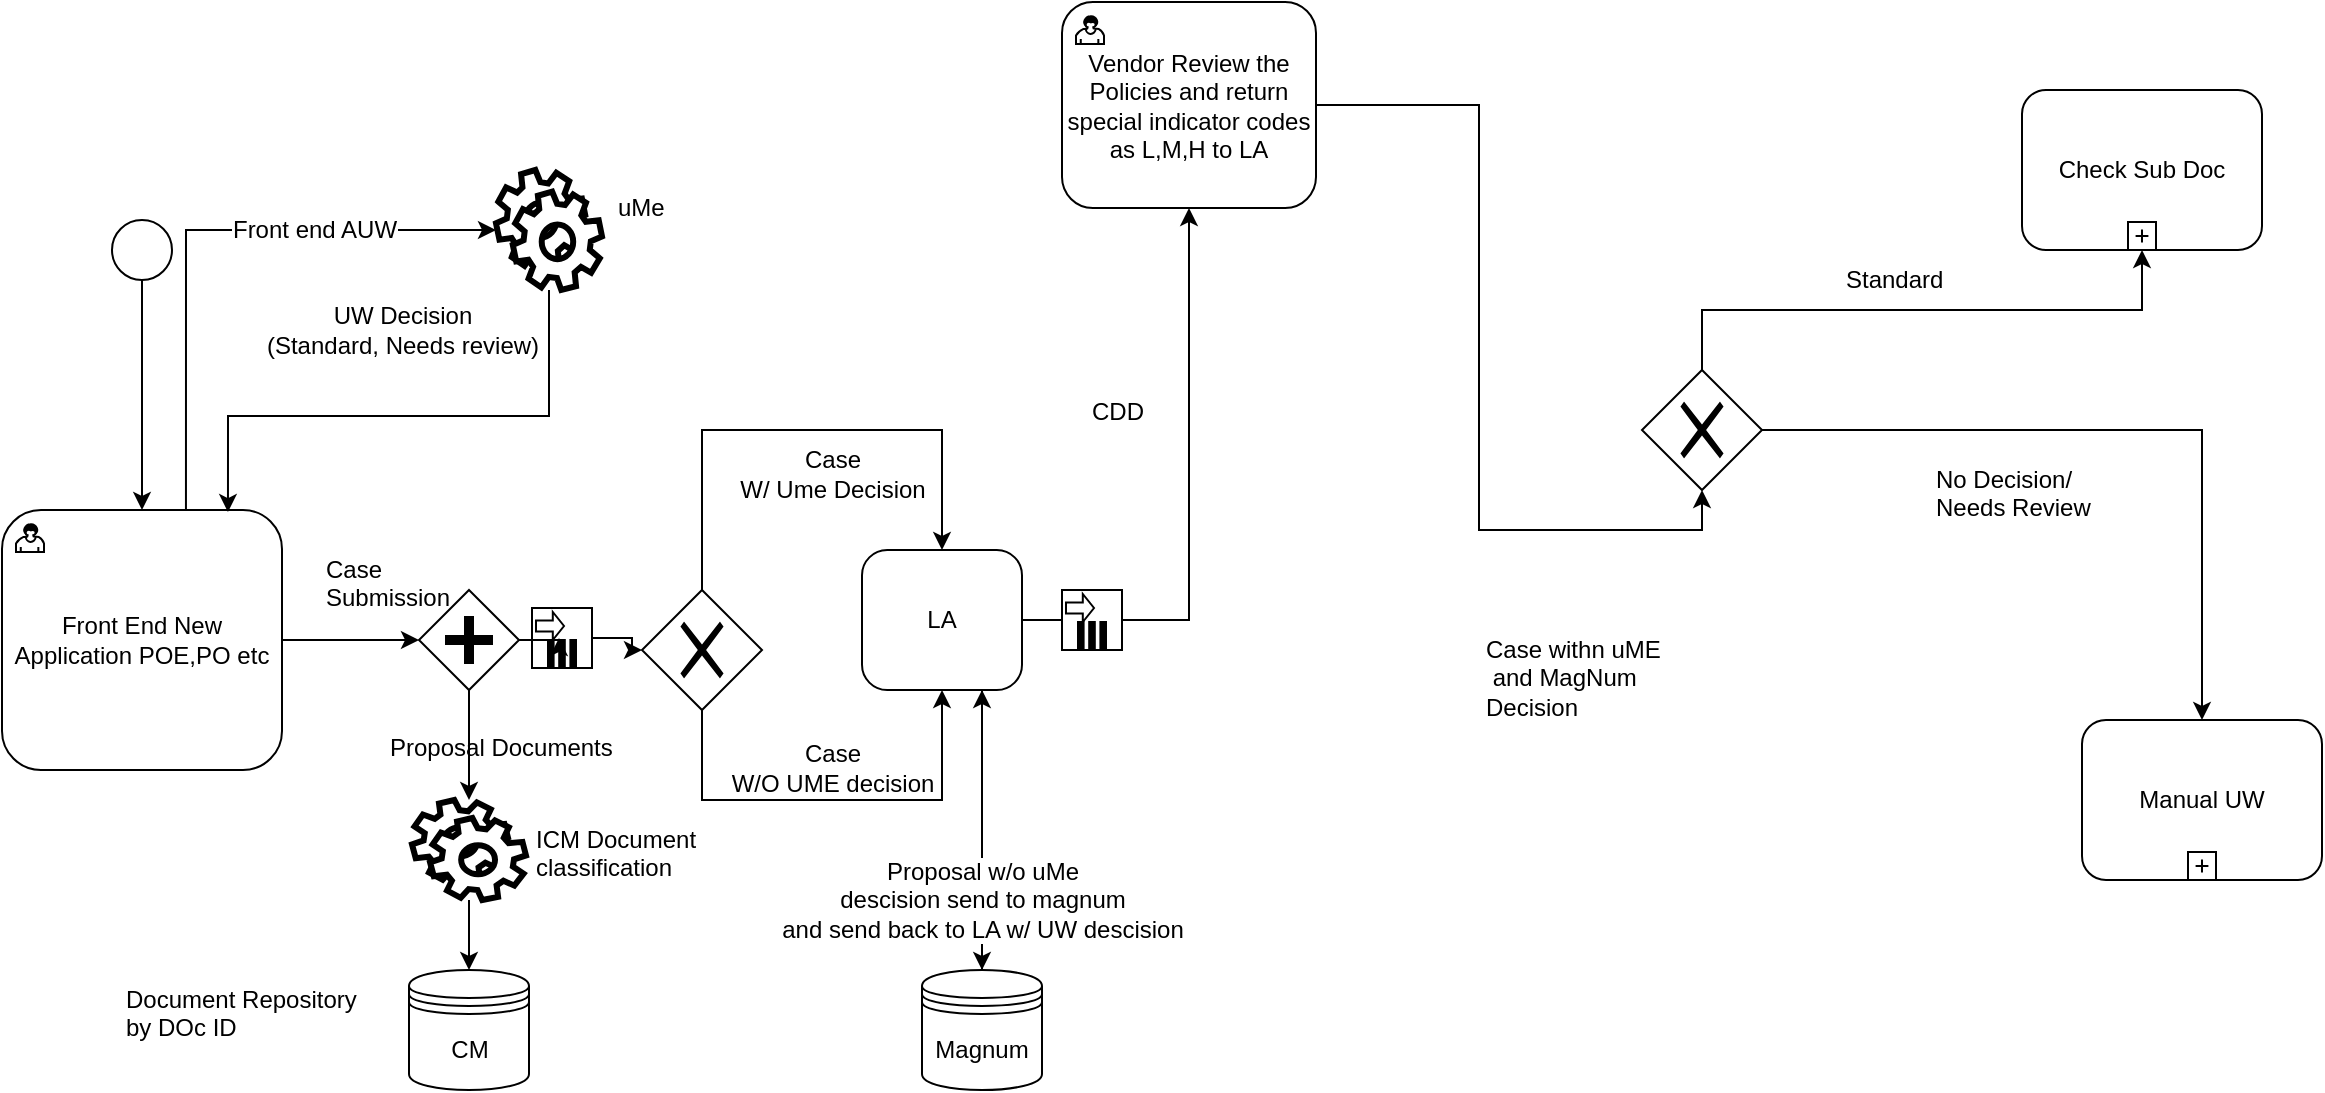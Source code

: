 <mxfile version="10.6.7" type="github"><diagram id="lGuz_0Y8h8XAhDev9VoN" name="NB case Submission Standard Decision"><mxGraphModel dx="1634" dy="1656" grid="1" gridSize="10" guides="1" tooltips="1" connect="1" arrows="1" fold="1" page="1" pageScale="1" pageWidth="1100" pageHeight="850" math="0" shadow="0"><root><mxCell id="0"/><mxCell id="1" parent="0"/><mxCell id="8_EIawydZgizXvu1mffI-14" style="edgeStyle=orthogonalEdgeStyle;rounded=0;orthogonalLoop=1;jettySize=auto;html=1;" parent="1" source="8_EIawydZgizXvu1mffI-10" target="8_EIawydZgizXvu1mffI-11" edge="1"><mxGeometry relative="1" as="geometry"/></mxCell><mxCell id="8_EIawydZgizXvu1mffI-10" value="" style="ellipse;whiteSpace=wrap;html=1;aspect=fixed;" parent="1" vertex="1"><mxGeometry x="75" y="35" width="30" height="30" as="geometry"/></mxCell><mxCell id="8_EIawydZgizXvu1mffI-22" style="edgeStyle=orthogonalEdgeStyle;rounded=0;orthogonalLoop=1;jettySize=auto;html=1;exitX=0.657;exitY=0;exitDx=0;exitDy=0;entryX=0;entryY=0.5;entryDx=0;entryDy=0;exitPerimeter=0;" parent="1" source="8_EIawydZgizXvu1mffI-11" target="8_EIawydZgizXvu1mffI-31" edge="1"><mxGeometry relative="1" as="geometry"><mxPoint x="200" y="50" as="targetPoint"/><Array as="points"><mxPoint x="112" y="40"/></Array></mxGeometry></mxCell><mxCell id="8_EIawydZgizXvu1mffI-29" value="Front end AUW" style="text;html=1;resizable=0;points=[];align=center;verticalAlign=middle;labelBackgroundColor=#ffffff;" parent="8_EIawydZgizXvu1mffI-22" vertex="1" connectable="0"><mxGeometry x="0.082" y="-1" relative="1" as="geometry"><mxPoint x="44" y="-1" as="offset"/></mxGeometry></mxCell><mxCell id="8_EIawydZgizXvu1mffI-36" style="edgeStyle=orthogonalEdgeStyle;rounded=0;orthogonalLoop=1;jettySize=auto;html=1;" parent="1" source="8_EIawydZgizXvu1mffI-118" target="8_EIawydZgizXvu1mffI-43" edge="1"><mxGeometry relative="1" as="geometry"><mxPoint x="215" y="245" as="targetPoint"/></mxGeometry></mxCell><mxCell id="8_EIawydZgizXvu1mffI-11" value="Front End New Application POE,PO etc" style="html=1;whiteSpace=wrap;rounded=1;" parent="1" vertex="1"><mxGeometry x="20" y="180" width="140" height="130" as="geometry"/></mxCell><mxCell id="8_EIawydZgizXvu1mffI-12" value="" style="html=1;shape=mxgraph.bpmn.user_task;outlineConnect=0;" parent="8_EIawydZgizXvu1mffI-11" vertex="1"><mxGeometry width="14" height="14" relative="1" as="geometry"><mxPoint x="7" y="7" as="offset"/></mxGeometry></mxCell><mxCell id="8_EIawydZgizXvu1mffI-23" style="edgeStyle=orthogonalEdgeStyle;rounded=0;orthogonalLoop=1;jettySize=auto;html=1;entryX=0.807;entryY=0.008;entryDx=0;entryDy=0;entryPerimeter=0;" parent="1" source="8_EIawydZgizXvu1mffI-31" target="8_EIawydZgizXvu1mffI-11" edge="1"><mxGeometry relative="1" as="geometry"><mxPoint x="260" y="90" as="sourcePoint"/><Array as="points"><mxPoint x="294" y="133"/><mxPoint x="133" y="133"/></Array></mxGeometry></mxCell><mxCell id="8_EIawydZgizXvu1mffI-28" value="UW Decision &lt;br&gt;(Standard, Needs review)" style="text;html=1;resizable=0;points=[];align=center;verticalAlign=middle;labelBackgroundColor=#ffffff;direction=north;" parent="8_EIawydZgizXvu1mffI-23" vertex="1" connectable="0"><mxGeometry x="-0.184" y="-13" relative="1" as="geometry"><mxPoint x="-25.5" y="-30" as="offset"/></mxGeometry></mxCell><mxCell id="8_EIawydZgizXvu1mffI-31" value="" style="shape=mxgraph.bpmn.service_task;html=1;outlineConnect=0;fontFamily=Helvetica;fontSize=12;fontColor=#000000;align=center;strokeColor=#000000;strokeWidth=3;fillColor=#ffffff;" parent="1" vertex="1"><mxGeometry x="267" y="10" width="53" height="60" as="geometry"/></mxCell><mxCell id="8_EIawydZgizXvu1mffI-37" value="Case &lt;br&gt;Submission" style="text;html=1;resizable=0;points=[];autosize=1;align=left;verticalAlign=top;spacingTop=-4;" parent="1" vertex="1"><mxGeometry x="180" y="200" width="80" height="30" as="geometry"/></mxCell><mxCell id="8_EIawydZgizXvu1mffI-51" style="edgeStyle=orthogonalEdgeStyle;rounded=0;orthogonalLoop=1;jettySize=auto;html=1;entryX=0.5;entryY=0;entryDx=0;entryDy=0;exitX=0.5;exitY=0;exitDx=0;exitDy=0;" parent="1" source="8_EIawydZgizXvu1mffI-43" target="8_EIawydZgizXvu1mffI-50" edge="1"><mxGeometry relative="1" as="geometry"><Array as="points"><mxPoint x="370" y="140"/><mxPoint x="490" y="140"/></Array></mxGeometry></mxCell><mxCell id="8_EIawydZgizXvu1mffI-53" value="Case&lt;br&gt;W/ Ume Decision" style="text;html=1;resizable=0;points=[];align=center;verticalAlign=middle;labelBackgroundColor=#ffffff;" parent="8_EIawydZgizXvu1mffI-51" vertex="1" connectable="0"><mxGeometry x="-0.535" y="-32" relative="1" as="geometry"><mxPoint x="33" y="2" as="offset"/></mxGeometry></mxCell><mxCell id="8_EIawydZgizXvu1mffI-52" style="edgeStyle=orthogonalEdgeStyle;rounded=0;orthogonalLoop=1;jettySize=auto;html=1;entryX=0.5;entryY=1;entryDx=0;entryDy=0;exitX=0.5;exitY=1;exitDx=0;exitDy=0;" parent="1" source="8_EIawydZgizXvu1mffI-43" target="8_EIawydZgizXvu1mffI-50" edge="1"><mxGeometry relative="1" as="geometry"><mxPoint x="366" y="275" as="sourcePoint"/><mxPoint x="561" y="275" as="targetPoint"/><Array as="points"><mxPoint x="370" y="325"/><mxPoint x="490" y="325"/></Array></mxGeometry></mxCell><mxCell id="8_EIawydZgizXvu1mffI-54" value="Case&lt;br&gt;W/O UME decision" style="text;html=1;resizable=0;points=[];align=center;verticalAlign=middle;labelBackgroundColor=#ffffff;" parent="8_EIawydZgizXvu1mffI-52" vertex="1" connectable="0"><mxGeometry x="-0.114" y="-2" relative="1" as="geometry"><mxPoint x="12" y="-18" as="offset"/></mxGeometry></mxCell><mxCell id="8_EIawydZgizXvu1mffI-43" value="" style="shape=mxgraph.bpmn.shape;html=1;verticalLabelPosition=bottom;labelBackgroundColor=#ffffff;verticalAlign=top;align=center;perimeter=rhombusPerimeter;background=gateway;outlineConnect=0;outline=none;symbol=exclusiveGw;" parent="1" vertex="1"><mxGeometry x="340" y="220" width="60" height="60" as="geometry"/></mxCell><mxCell id="8_EIawydZgizXvu1mffI-142" style="edgeStyle=orthogonalEdgeStyle;rounded=0;orthogonalLoop=1;jettySize=auto;html=1;entryX=0.75;entryY=1;entryDx=0;entryDy=0;" parent="1" source="8_EIawydZgizXvu1mffI-45" target="8_EIawydZgizXvu1mffI-50" edge="1"><mxGeometry relative="1" as="geometry"><mxPoint x="470" y="270" as="targetPoint"/></mxGeometry></mxCell><mxCell id="8_EIawydZgizXvu1mffI-45" value="Magnum" style="shape=datastore;whiteSpace=wrap;html=1;" parent="1" vertex="1"><mxGeometry x="480" y="410" width="60" height="60" as="geometry"/></mxCell><mxCell id="8_EIawydZgizXvu1mffI-55" style="edgeStyle=orthogonalEdgeStyle;rounded=0;orthogonalLoop=1;jettySize=auto;html=1;entryX=0.5;entryY=0;entryDx=0;entryDy=0;exitX=0.75;exitY=1;exitDx=0;exitDy=0;" parent="1" source="8_EIawydZgizXvu1mffI-50" target="8_EIawydZgizXvu1mffI-45" edge="1"><mxGeometry relative="1" as="geometry"><mxPoint x="495" y="273" as="sourcePoint"/><Array as="points"/></mxGeometry></mxCell><mxCell id="8_EIawydZgizXvu1mffI-57" value="Proposal w/o uMe &lt;br&gt;descision send to magnum &lt;br&gt;and send back to LA w/ UW descision" style="text;html=1;resizable=0;points=[];align=center;verticalAlign=middle;labelBackgroundColor=#ffffff;" parent="8_EIawydZgizXvu1mffI-55" vertex="1" connectable="0"><mxGeometry x="-0.215" y="1" relative="1" as="geometry"><mxPoint x="-1" y="50" as="offset"/></mxGeometry></mxCell><mxCell id="8_EIawydZgizXvu1mffI-148" style="edgeStyle=orthogonalEdgeStyle;rounded=0;orthogonalLoop=1;jettySize=auto;html=1;entryX=0.5;entryY=1;entryDx=0;entryDy=0;exitX=1;exitY=0.5;exitDx=0;exitDy=0;" parent="1" source="IxqZA0XZIcfmib8o-t_z-1" target="8_EIawydZgizXvu1mffI-144" edge="1"><mxGeometry relative="1" as="geometry"><mxPoint x="700" y="235" as="sourcePoint"/></mxGeometry></mxCell><mxCell id="VMNFna0Kp7cze3ssgymR-6" style="edgeStyle=orthogonalEdgeStyle;rounded=0;orthogonalLoop=1;jettySize=auto;html=1;" parent="1" source="8_EIawydZgizXvu1mffI-50" edge="1" target="IxqZA0XZIcfmib8o-t_z-1"><mxGeometry relative="1" as="geometry"><mxPoint x="620" y="235" as="targetPoint"/></mxGeometry></mxCell><mxCell id="8_EIawydZgizXvu1mffI-50" value="LA" style="shape=ext;rounded=1;html=1;whiteSpace=wrap;arcSize=18;" parent="1" vertex="1"><mxGeometry x="450" y="200" width="80" height="70" as="geometry"/></mxCell><mxCell id="8_EIawydZgizXvu1mffI-90" style="edgeStyle=orthogonalEdgeStyle;rounded=0;orthogonalLoop=1;jettySize=auto;html=1;" parent="1" source="8_EIawydZgizXvu1mffI-80" target="8_EIawydZgizXvu1mffI-88" edge="1"><mxGeometry relative="1" as="geometry"/></mxCell><mxCell id="8_EIawydZgizXvu1mffI-80" value="" style="shape=mxgraph.bpmn.shape;html=1;verticalLabelPosition=bottom;labelBackgroundColor=#ffffff;verticalAlign=top;align=center;perimeter=rhombusPerimeter;background=gateway;outlineConnect=0;outline=none;symbol=parallelGw;" parent="1" vertex="1"><mxGeometry x="228.5" y="220" width="50" height="50" as="geometry"/></mxCell><mxCell id="8_EIawydZgizXvu1mffI-83" style="edgeStyle=orthogonalEdgeStyle;rounded=0;orthogonalLoop=1;jettySize=auto;html=1;" parent="1" source="8_EIawydZgizXvu1mffI-11" target="8_EIawydZgizXvu1mffI-80" edge="1"><mxGeometry relative="1" as="geometry"><mxPoint x="340" y="245" as="targetPoint"/><mxPoint x="160" y="245" as="sourcePoint"/></mxGeometry></mxCell><mxCell id="8_EIawydZgizXvu1mffI-107" value="" style="edgeStyle=orthogonalEdgeStyle;rounded=0;orthogonalLoop=1;jettySize=auto;html=1;" parent="1" source="8_EIawydZgizXvu1mffI-88" target="8_EIawydZgizXvu1mffI-92" edge="1"><mxGeometry relative="1" as="geometry"/></mxCell><mxCell id="8_EIawydZgizXvu1mffI-88" value="" style="shape=mxgraph.bpmn.service_task;html=1;outlineConnect=0;fontFamily=Helvetica;fontSize=12;fontColor=#000000;align=center;strokeColor=#000000;strokeWidth=3;fillColor=#ffffff;" parent="1" vertex="1"><mxGeometry x="225" y="325" width="57" height="50" as="geometry"/></mxCell><mxCell id="8_EIawydZgizXvu1mffI-92" value="CM" style="shape=datastore;whiteSpace=wrap;html=1;" parent="1" vertex="1"><mxGeometry x="223.5" y="410" width="60" height="60" as="geometry"/></mxCell><mxCell id="8_EIawydZgizXvu1mffI-100" value="ICM Document &lt;br&gt;classification" style="text;html=1;resizable=0;points=[];autosize=1;align=left;verticalAlign=top;spacingTop=-4;" parent="1" vertex="1"><mxGeometry x="285" y="335" width="100" height="30" as="geometry"/></mxCell><mxCell id="8_EIawydZgizXvu1mffI-101" value="Document Repository &lt;br&gt;by DOc ID" style="text;html=1;resizable=0;points=[];autosize=1;align=left;verticalAlign=top;spacingTop=-4;" parent="1" vertex="1"><mxGeometry x="80" y="415" width="130" height="30" as="geometry"/></mxCell><mxCell id="8_EIawydZgizXvu1mffI-108" value="Proposal Documents" style="text;html=1;resizable=0;points=[];autosize=1;align=left;verticalAlign=top;spacingTop=-4;" parent="1" vertex="1"><mxGeometry x="212" y="289" width="130" height="20" as="geometry"/></mxCell><mxCell id="8_EIawydZgizXvu1mffI-117" value="uMe" style="text;html=1;resizable=0;points=[];autosize=1;align=left;verticalAlign=top;spacingTop=-4;" parent="1" vertex="1"><mxGeometry x="326" y="19" width="40" height="20" as="geometry"/></mxCell><mxCell id="8_EIawydZgizXvu1mffI-118" value="" style="shape=note;whiteSpace=wrap;size=0;html=1;" parent="1" vertex="1"><mxGeometry x="285" y="229" width="30" height="30" as="geometry"/></mxCell><mxCell id="8_EIawydZgizXvu1mffI-119" value="" style="html=1;shape=singleArrow;arrowWidth=0.4;arrowSize=0.4;outlineConnect=0;" parent="8_EIawydZgizXvu1mffI-118" vertex="1"><mxGeometry width="14" height="14" relative="1" as="geometry"><mxPoint x="2" y="2" as="offset"/></mxGeometry></mxCell><mxCell id="8_EIawydZgizXvu1mffI-120" value="" style="html=1;whiteSpace=wrap;shape=parallelMarker;outlineConnect=0;" parent="8_EIawydZgizXvu1mffI-118" vertex="1"><mxGeometry x="0.5" y="1" width="14" height="14" relative="1" as="geometry"><mxPoint x="-7" y="-14" as="offset"/></mxGeometry></mxCell><mxCell id="8_EIawydZgizXvu1mffI-141" style="edgeStyle=orthogonalEdgeStyle;rounded=0;orthogonalLoop=1;jettySize=auto;html=1;" parent="1" source="8_EIawydZgizXvu1mffI-80" target="8_EIawydZgizXvu1mffI-118" edge="1"><mxGeometry relative="1" as="geometry"><mxPoint x="340" y="245" as="targetPoint"/><mxPoint x="278.5" y="245" as="sourcePoint"/></mxGeometry></mxCell><mxCell id="8_EIawydZgizXvu1mffI-152" style="edgeStyle=orthogonalEdgeStyle;rounded=0;orthogonalLoop=1;jettySize=auto;html=1;entryX=0.5;entryY=0;entryDx=0;entryDy=0;" parent="1" source="8_EIawydZgizXvu1mffI-144" target="8_EIawydZgizXvu1mffI-150" edge="1"><mxGeometry relative="1" as="geometry"/></mxCell><mxCell id="8_EIawydZgizXvu1mffI-144" value="" style="shape=mxgraph.bpmn.shape;html=1;verticalLabelPosition=bottom;labelBackgroundColor=#ffffff;verticalAlign=top;align=center;perimeter=rhombusPerimeter;background=gateway;outlineConnect=0;outline=none;symbol=exclusiveGw;" parent="1" vertex="1"><mxGeometry x="840" y="110" width="60" height="60" as="geometry"/></mxCell><mxCell id="8_EIawydZgizXvu1mffI-149" value="Case withn uME&lt;br&gt;&amp;nbsp;and&amp;nbsp;MagNum &lt;br&gt;Decision&lt;br&gt;" style="text;html=1;resizable=0;points=[];autosize=1;align=left;verticalAlign=top;spacingTop=-4;" parent="1" vertex="1"><mxGeometry x="760" y="240" width="100" height="40" as="geometry"/></mxCell><mxCell id="8_EIawydZgizXvu1mffI-150" value="Manual UW" style="html=1;whiteSpace=wrap;rounded=1;" parent="1" vertex="1"><mxGeometry x="1060" y="285" width="120" height="80" as="geometry"/></mxCell><mxCell id="8_EIawydZgizXvu1mffI-151" value="" style="html=1;shape=plus;outlineConnect=0;" parent="8_EIawydZgizXvu1mffI-150" vertex="1"><mxGeometry x="0.5" y="1" width="14" height="14" relative="1" as="geometry"><mxPoint x="-7" y="-14" as="offset"/></mxGeometry></mxCell><mxCell id="8_EIawydZgizXvu1mffI-153" value="No Decision/&lt;br&gt;Needs Review" style="text;html=1;resizable=0;points=[];autosize=1;align=left;verticalAlign=top;spacingTop=-4;" parent="1" vertex="1"><mxGeometry x="985" y="155" width="90" height="30" as="geometry"/></mxCell><mxCell id="8_EIawydZgizXvu1mffI-157" style="edgeStyle=orthogonalEdgeStyle;rounded=0;orthogonalLoop=1;jettySize=auto;html=1;exitX=0.5;exitY=0;exitDx=0;exitDy=0;" parent="1" source="8_EIawydZgizXvu1mffI-144" target="8_EIawydZgizXvu1mffI-155" edge="1"><mxGeometry relative="1" as="geometry"/></mxCell><mxCell id="8_EIawydZgizXvu1mffI-155" value="Check Sub Doc" style="html=1;whiteSpace=wrap;rounded=1;" parent="1" vertex="1"><mxGeometry x="1030" y="-30" width="120" height="80" as="geometry"/></mxCell><UserObject label="" link="data:page/id,g38KJujzTJCyRzfvf-G3" id="8_EIawydZgizXvu1mffI-156"><mxCell style="html=1;shape=plus;outlineConnect=0;" parent="8_EIawydZgizXvu1mffI-155" vertex="1"><mxGeometry x="0.5" y="1" width="14" height="14" relative="1" as="geometry"><mxPoint x="-7" y="-14" as="offset"/></mxGeometry></mxCell></UserObject><mxCell id="8_EIawydZgizXvu1mffI-158" value="Standard" style="text;html=1;resizable=0;points=[];autosize=1;align=left;verticalAlign=top;spacingTop=-4;" parent="1" vertex="1"><mxGeometry x="940" y="55" width="60" height="20" as="geometry"/></mxCell><mxCell id="VMNFna0Kp7cze3ssgymR-1" value="" style="shape=note;whiteSpace=wrap;size=0;html=1;" parent="1" vertex="1"><mxGeometry x="550" y="220" width="30" height="30" as="geometry"/></mxCell><mxCell id="VMNFna0Kp7cze3ssgymR-2" value="" style="html=1;shape=singleArrow;arrowWidth=0.4;arrowSize=0.4;outlineConnect=0;" parent="VMNFna0Kp7cze3ssgymR-1" vertex="1"><mxGeometry width="14" height="14" relative="1" as="geometry"><mxPoint x="2" y="2" as="offset"/></mxGeometry></mxCell><mxCell id="VMNFna0Kp7cze3ssgymR-3" value="" style="html=1;whiteSpace=wrap;shape=parallelMarker;outlineConnect=0;" parent="VMNFna0Kp7cze3ssgymR-1" vertex="1"><mxGeometry x="0.5" y="1" width="14" height="14" relative="1" as="geometry"><mxPoint x="-7" y="-14" as="offset"/></mxGeometry></mxCell><mxCell id="IxqZA0XZIcfmib8o-t_z-1" value="Vendor Review the Policies and return special indicator codes as L,M,H to LA" style="html=1;whiteSpace=wrap;rounded=1;" parent="1" vertex="1"><mxGeometry x="550" y="-74" width="127" height="103" as="geometry"/></mxCell><mxCell id="IxqZA0XZIcfmib8o-t_z-2" value="" style="html=1;shape=mxgraph.bpmn.user_task;outlineConnect=0;" parent="IxqZA0XZIcfmib8o-t_z-1" vertex="1"><mxGeometry width="14" height="14" relative="1" as="geometry"><mxPoint x="7" y="7" as="offset"/></mxGeometry></mxCell><mxCell id="fVwSJq5hQ5lyk6pp5XFG-1" value="CDD" style="text;html=1;resizable=0;points=[];autosize=1;align=left;verticalAlign=top;spacingTop=-4;" vertex="1" parent="1"><mxGeometry x="563" y="121" width="40" height="20" as="geometry"/></mxCell></root></mxGraphModel></diagram><diagram id="g38KJujzTJCyRzfvf-G3" name="Check Sub-Doc"><mxGraphModel dx="1634" dy="1656" grid="1" gridSize="10" guides="1" tooltips="1" connect="1" arrows="1" fold="1" page="1" pageScale="1" pageWidth="1100" pageHeight="850" math="0" shadow="0"><root><mxCell id="WwblNFEP8pAeLDru7k0a-0"/><mxCell id="WwblNFEP8pAeLDru7k0a-1" parent="WwblNFEP8pAeLDru7k0a-0"/><mxCell id="RSEC_-hgBKdYAVpmYEb4-9" style="edgeStyle=orthogonalEdgeStyle;rounded=0;orthogonalLoop=1;jettySize=auto;html=1;entryX=0;entryY=0.5;entryDx=0;entryDy=0;" parent="WwblNFEP8pAeLDru7k0a-1" source="oemNn3tYLQiDxQ61lGhI-0" target="RSEC_-hgBKdYAVpmYEb4-5" edge="1"><mxGeometry relative="1" as="geometry"/></mxCell><mxCell id="oemNn3tYLQiDxQ61lGhI-0" value="" style="shape=mxgraph.bpmn.shape;html=1;verticalLabelPosition=bottom;labelBackgroundColor=#ffffff;verticalAlign=top;align=center;perimeter=ellipsePerimeter;outlineConnect=0;outline=standard;symbol=general;" parent="WwblNFEP8pAeLDru7k0a-1" vertex="1"><mxGeometry x="70" y="435" width="50" height="50" as="geometry"/></mxCell><mxCell id="XcDbVO_ld1ygjVAdSSOk-2" style="edgeStyle=orthogonalEdgeStyle;rounded=0;orthogonalLoop=1;jettySize=auto;html=1;entryX=0.5;entryY=0;entryDx=0;entryDy=0;" parent="WwblNFEP8pAeLDru7k0a-1" source="X1d6xL5DRHUXLidoICGH-3" target="XcDbVO_ld1ygjVAdSSOk-0" edge="1"><mxGeometry relative="1" as="geometry"/></mxCell><mxCell id="X1d6xL5DRHUXLidoICGH-3" value="Check GIRO" style="html=1;whiteSpace=wrap;rounded=1;" parent="WwblNFEP8pAeLDru7k0a-1" vertex="1"><mxGeometry x="260" y="301" width="120" height="80" as="geometry"/></mxCell><mxCell id="RSEC_-hgBKdYAVpmYEb4-0" value="" style="shape=mxgraph.bpmn.service_task;html=1;outlineConnect=0;" parent="X1d6xL5DRHUXLidoICGH-3" vertex="1"><mxGeometry x="106" y="10" width="14" height="14" as="geometry"/></mxCell><mxCell id="XcDbVO_ld1ygjVAdSSOk-3" style="edgeStyle=orthogonalEdgeStyle;rounded=0;orthogonalLoop=1;jettySize=auto;html=1;entryX=0;entryY=0.5;entryDx=0;entryDy=0;" parent="WwblNFEP8pAeLDru7k0a-1" source="RSEC_-hgBKdYAVpmYEb4-1" target="XcDbVO_ld1ygjVAdSSOk-0" edge="1"><mxGeometry relative="1" as="geometry"><Array as="points"><mxPoint x="460" y="460"/></Array></mxGeometry></mxCell><mxCell id="RSEC_-hgBKdYAVpmYEb4-1" value="Check PMS" style="html=1;whiteSpace=wrap;rounded=1;" parent="WwblNFEP8pAeLDru7k0a-1" vertex="1"><mxGeometry x="263" y="420" width="120" height="80" as="geometry"/></mxCell><mxCell id="RSEC_-hgBKdYAVpmYEb4-2" value="" style="shape=mxgraph.bpmn.service_task;html=1;outlineConnect=0;" parent="RSEC_-hgBKdYAVpmYEb4-1" vertex="1"><mxGeometry x="106" y="10" width="14" height="14" as="geometry"/></mxCell><mxCell id="XcDbVO_ld1ygjVAdSSOk-23" value="" style="edgeStyle=orthogonalEdgeStyle;rounded=0;orthogonalLoop=1;jettySize=auto;html=1;" parent="WwblNFEP8pAeLDru7k0a-1" source="XcDbVO_ld1ygjVAdSSOk-0" edge="1"><mxGeometry relative="1" as="geometry"><mxPoint x="490" y="450" as="targetPoint"/></mxGeometry></mxCell><mxCell id="RSEC_-hgBKdYAVpmYEb4-3" value="Check ICC document" style="html=1;whiteSpace=wrap;rounded=1;" parent="WwblNFEP8pAeLDru7k0a-1" vertex="1"><mxGeometry x="270" y="560" width="120" height="80" as="geometry"/></mxCell><mxCell id="RSEC_-hgBKdYAVpmYEb4-4" value="" style="shape=mxgraph.bpmn.service_task;html=1;outlineConnect=0;" parent="RSEC_-hgBKdYAVpmYEb4-3" vertex="1"><mxGeometry x="106" y="10" width="14" height="14" as="geometry"/></mxCell><mxCell id="RSEC_-hgBKdYAVpmYEb4-7" style="edgeStyle=orthogonalEdgeStyle;rounded=0;orthogonalLoop=1;jettySize=auto;html=1;entryX=-0.008;entryY=0.6;entryDx=0;entryDy=0;entryPerimeter=0;exitX=0.5;exitY=0;exitDx=0;exitDy=0;" parent="WwblNFEP8pAeLDru7k0a-1" source="RSEC_-hgBKdYAVpmYEb4-5" target="X1d6xL5DRHUXLidoICGH-3" edge="1"><mxGeometry relative="1" as="geometry"/></mxCell><mxCell id="RSEC_-hgBKdYAVpmYEb4-8" style="edgeStyle=orthogonalEdgeStyle;rounded=0;orthogonalLoop=1;jettySize=auto;html=1;entryX=0;entryY=0.75;entryDx=0;entryDy=0;" parent="WwblNFEP8pAeLDru7k0a-1" source="RSEC_-hgBKdYAVpmYEb4-5" target="RSEC_-hgBKdYAVpmYEb4-1" edge="1"><mxGeometry relative="1" as="geometry"><Array as="points"><mxPoint x="195" y="480"/></Array></mxGeometry></mxCell><mxCell id="RSEC_-hgBKdYAVpmYEb4-12" style="edgeStyle=orthogonalEdgeStyle;rounded=0;orthogonalLoop=1;jettySize=auto;html=1;entryX=0.008;entryY=0.613;entryDx=0;entryDy=0;exitX=0.5;exitY=1;exitDx=0;exitDy=0;entryPerimeter=0;" parent="WwblNFEP8pAeLDru7k0a-1" source="RSEC_-hgBKdYAVpmYEb4-5" edge="1"><mxGeometry relative="1" as="geometry"><mxPoint x="261" y="609" as="targetPoint"/><Array as="points"><mxPoint x="195" y="609"/></Array></mxGeometry></mxCell><mxCell id="RSEC_-hgBKdYAVpmYEb4-5" value="" style="shape=mxgraph.bpmn.shape;html=1;verticalLabelPosition=bottom;labelBackgroundColor=#ffffff;verticalAlign=top;align=center;perimeter=rhombusPerimeter;background=gateway;outlineConnect=0;outline=none;symbol=exclusiveGw;" parent="WwblNFEP8pAeLDru7k0a-1" vertex="1"><mxGeometry x="166.5" y="453" width="50" height="50" as="geometry"/></mxCell><mxCell id="vtLbU3m79CS3WGtX9aSo-3" style="edgeStyle=orthogonalEdgeStyle;rounded=0;orthogonalLoop=1;jettySize=auto;html=1;" parent="WwblNFEP8pAeLDru7k0a-1" source="XcDbVO_ld1ygjVAdSSOk-17" target="0Qkr8pbf-AjIkX0upBJa-3" edge="1"><mxGeometry relative="1" as="geometry"/></mxCell><mxCell id="XcDbVO_ld1ygjVAdSSOk-17" value="Update Followup code as close in LA&lt;br&gt;" style="html=1;whiteSpace=wrap;rounded=1;" parent="WwblNFEP8pAeLDru7k0a-1" vertex="1"><mxGeometry x="980" y="20" width="120" height="80" as="geometry"/></mxCell><mxCell id="XcDbVO_ld1ygjVAdSSOk-19" value="" style="shape=mxgraph.bpmn.service_task;html=1;outlineConnect=0;" parent="XcDbVO_ld1ygjVAdSSOk-17" vertex="1"><mxGeometry x="99" y="10" width="14" height="14" as="geometry"/></mxCell><mxCell id="NTiKDYXXpKOSlro2UbRk-3" value="" style="edgeStyle=orthogonalEdgeStyle;rounded=0;orthogonalLoop=1;jettySize=auto;html=1;exitX=0.5;exitY=0;exitDx=0;exitDy=0;entryX=0;entryY=0.5;entryDx=0;entryDy=0;" parent="WwblNFEP8pAeLDru7k0a-1" source="NTiKDYXXpKOSlro2UbRk-5" target="XcDbVO_ld1ygjVAdSSOk-13" edge="1"><mxGeometry relative="1" as="geometry"><mxPoint x="610" y="630" as="targetPoint"/></mxGeometry></mxCell><mxCell id="NTiKDYXXpKOSlro2UbRk-8" style="edgeStyle=orthogonalEdgeStyle;rounded=0;orthogonalLoop=1;jettySize=auto;html=1;entryX=0;entryY=0.5;entryDx=0;entryDy=0;" parent="WwblNFEP8pAeLDru7k0a-1" source="yAo2hCWkVZ8JigcnvL-N-0" target="NTiKDYXXpKOSlro2UbRk-5" edge="1"><mxGeometry relative="1" as="geometry"/></mxCell><mxCell id="yAo2hCWkVZ8JigcnvL-N-0" value="CM" style="shape=datastore;whiteSpace=wrap;html=1;" parent="WwblNFEP8pAeLDru7k0a-1" vertex="1"><mxGeometry x="575" y="415" width="80" height="90" as="geometry"/></mxCell><mxCell id="XcDbVO_ld1ygjVAdSSOk-6" style="edgeStyle=orthogonalEdgeStyle;rounded=0;orthogonalLoop=1;jettySize=auto;html=1;exitX=1;exitY=0.5;exitDx=0;exitDy=0;" parent="WwblNFEP8pAeLDru7k0a-1" source="XcDbVO_ld1ygjVAdSSOk-0" target="yAo2hCWkVZ8JigcnvL-N-0" edge="1"><mxGeometry relative="1" as="geometry"/></mxCell><mxCell id="XcDbVO_ld1ygjVAdSSOk-7" value="Check Document &lt;br&gt;in CM" style="text;html=1;resizable=0;points=[];autosize=1;align=left;verticalAlign=top;spacingTop=-4;" parent="WwblNFEP8pAeLDru7k0a-1" vertex="1"><mxGeometry x="560" y="530" width="110" height="30" as="geometry"/></mxCell><mxCell id="NTiKDYXXpKOSlro2UbRk-11" style="edgeStyle=orthogonalEdgeStyle;rounded=0;orthogonalLoop=1;jettySize=auto;html=1;entryX=0;entryY=0.5;entryDx=0;entryDy=0;" parent="WwblNFEP8pAeLDru7k0a-1" source="XcDbVO_ld1ygjVAdSSOk-13" target="NTiKDYXXpKOSlro2UbRk-9" edge="1"><mxGeometry relative="1" as="geometry"/></mxCell><mxCell id="NTiKDYXXpKOSlro2UbRk-30" style="edgeStyle=orthogonalEdgeStyle;rounded=0;orthogonalLoop=1;jettySize=auto;html=1;entryX=-0.008;entryY=0.413;entryDx=0;entryDy=0;entryPerimeter=0;exitX=0.5;exitY=0;exitDx=0;exitDy=0;" parent="WwblNFEP8pAeLDru7k0a-1" source="XcDbVO_ld1ygjVAdSSOk-13" target="NTiKDYXXpKOSlro2UbRk-26" edge="1"><mxGeometry relative="1" as="geometry"/></mxCell><mxCell id="XcDbVO_ld1ygjVAdSSOk-13" value="" style="shape=mxgraph.bpmn.shape;html=1;verticalLabelPosition=bottom;labelBackgroundColor=#ffffff;verticalAlign=top;align=center;perimeter=rhombusPerimeter;background=gateway;outlineConnect=0;outline=none;symbol=exclusiveGw;" parent="WwblNFEP8pAeLDru7k0a-1" vertex="1"><mxGeometry x="770" y="349" width="50" height="50" as="geometry"/></mxCell><mxCell id="XcDbVO_ld1ygjVAdSSOk-0" value="" style="shape=mxgraph.bpmn.shape;html=1;verticalLabelPosition=bottom;labelBackgroundColor=#ffffff;verticalAlign=top;align=center;perimeter=rhombusPerimeter;background=gateway;outlineConnect=0;outline=none;symbol=parallelGw;" parent="WwblNFEP8pAeLDru7k0a-1" vertex="1"><mxGeometry x="460" y="433.5" width="60" height="53" as="geometry"/></mxCell><mxCell id="XcDbVO_ld1ygjVAdSSOk-24" value="" style="edgeStyle=orthogonalEdgeStyle;rounded=0;orthogonalLoop=1;jettySize=auto;html=1;" parent="WwblNFEP8pAeLDru7k0a-1" source="RSEC_-hgBKdYAVpmYEb4-3" target="XcDbVO_ld1ygjVAdSSOk-0" edge="1"><mxGeometry relative="1" as="geometry"><mxPoint x="390" y="600" as="sourcePoint"/><mxPoint x="490" y="450" as="targetPoint"/></mxGeometry></mxCell><mxCell id="NTiKDYXXpKOSlro2UbRk-33" style="edgeStyle=orthogonalEdgeStyle;rounded=0;orthogonalLoop=1;jettySize=auto;html=1;entryX=0.5;entryY=0;entryDx=0;entryDy=0;" parent="WwblNFEP8pAeLDru7k0a-1" source="NTiKDYXXpKOSlro2UbRk-5" target="NTiKDYXXpKOSlro2UbRk-12" edge="1"><mxGeometry relative="1" as="geometry"/></mxCell><mxCell id="NTiKDYXXpKOSlro2UbRk-34" style="edgeStyle=orthogonalEdgeStyle;rounded=0;orthogonalLoop=1;jettySize=auto;html=1;entryX=0;entryY=0.5;entryDx=0;entryDy=0;exitX=0.5;exitY=1;exitDx=0;exitDy=0;" parent="WwblNFEP8pAeLDru7k0a-1" source="NTiKDYXXpKOSlro2UbRk-5" target="NTiKDYXXpKOSlro2UbRk-13" edge="1"><mxGeometry relative="1" as="geometry"><mxPoint x="750" y="610" as="targetPoint"/></mxGeometry></mxCell><mxCell id="NTiKDYXXpKOSlro2UbRk-5" value="" style="shape=mxgraph.bpmn.shape;html=1;verticalLabelPosition=bottom;labelBackgroundColor=#ffffff;verticalAlign=top;align=center;perimeter=rhombusPerimeter;background=gateway;outlineConnect=0;outline=none;symbol=parallelGw;" parent="WwblNFEP8pAeLDru7k0a-1" vertex="1"><mxGeometry x="700" y="433.5" width="60" height="53" as="geometry"/></mxCell><mxCell id="NTiKDYXXpKOSlro2UbRk-9" value="Suspend" style="shape=ext;rounded=1;html=1;whiteSpace=wrap;" parent="WwblNFEP8pAeLDru7k0a-1" vertex="1"><mxGeometry x="990" y="334" width="120" height="80" as="geometry"/></mxCell><mxCell id="vtLbU3m79CS3WGtX9aSo-4" style="edgeStyle=orthogonalEdgeStyle;rounded=0;orthogonalLoop=1;jettySize=auto;html=1;entryX=0.25;entryY=1;entryDx=0;entryDy=0;" parent="WwblNFEP8pAeLDru7k0a-1" source="NTiKDYXXpKOSlro2UbRk-10" target="0Qkr8pbf-AjIkX0upBJa-3" edge="1"><mxGeometry relative="1" as="geometry"/></mxCell><mxCell id="NTiKDYXXpKOSlro2UbRk-10" value="Update Followup code as close in LA" style="shape=ext;rounded=1;html=1;whiteSpace=wrap;" parent="WwblNFEP8pAeLDru7k0a-1" vertex="1"><mxGeometry x="990" y="537" width="120" height="80" as="geometry"/></mxCell><mxCell id="NTiKDYXXpKOSlro2UbRk-35" style="edgeStyle=orthogonalEdgeStyle;rounded=0;orthogonalLoop=1;jettySize=auto;html=1;exitX=1;exitY=0.5;exitDx=0;exitDy=0;" parent="WwblNFEP8pAeLDru7k0a-1" source="NTiKDYXXpKOSlro2UbRk-12" target="NTiKDYXXpKOSlro2UbRk-9" edge="1"><mxGeometry relative="1" as="geometry"><Array as="points"><mxPoint x="1050" y="530"/></Array></mxGeometry></mxCell><mxCell id="NTiKDYXXpKOSlro2UbRk-37" style="edgeStyle=orthogonalEdgeStyle;rounded=0;orthogonalLoop=1;jettySize=auto;html=1;exitX=0.5;exitY=1;exitDx=0;exitDy=0;" parent="WwblNFEP8pAeLDru7k0a-1" source="NTiKDYXXpKOSlro2UbRk-12" target="NTiKDYXXpKOSlro2UbRk-10" edge="1"><mxGeometry relative="1" as="geometry"/></mxCell><mxCell id="NTiKDYXXpKOSlro2UbRk-12" value="" style="shape=mxgraph.bpmn.shape;html=1;verticalLabelPosition=bottom;labelBackgroundColor=#ffffff;verticalAlign=top;align=center;perimeter=rhombusPerimeter;background=gateway;outlineConnect=0;outline=none;symbol=exclusiveGw;" parent="WwblNFEP8pAeLDru7k0a-1" vertex="1"><mxGeometry x="770" y="505" width="50" height="50" as="geometry"/></mxCell><mxCell id="0Qkr8pbf-AjIkX0upBJa-0" style="edgeStyle=orthogonalEdgeStyle;rounded=0;orthogonalLoop=1;jettySize=auto;html=1;entryX=0;entryY=0.75;entryDx=0;entryDy=0;" parent="WwblNFEP8pAeLDru7k0a-1" source="NTiKDYXXpKOSlro2UbRk-13" target="NTiKDYXXpKOSlro2UbRk-9" edge="1"><mxGeometry relative="1" as="geometry"/></mxCell><mxCell id="0Qkr8pbf-AjIkX0upBJa-1" style="edgeStyle=orthogonalEdgeStyle;rounded=0;orthogonalLoop=1;jettySize=auto;html=1;exitX=0.5;exitY=1;exitDx=0;exitDy=0;entryX=0.5;entryY=1;entryDx=0;entryDy=0;" parent="WwblNFEP8pAeLDru7k0a-1" source="NTiKDYXXpKOSlro2UbRk-13" target="0Qkr8pbf-AjIkX0upBJa-3" edge="1"><mxGeometry relative="1" as="geometry"><mxPoint x="1290" y="346" as="targetPoint"/></mxGeometry></mxCell><mxCell id="NTiKDYXXpKOSlro2UbRk-13" value="" style="shape=mxgraph.bpmn.shape;html=1;verticalLabelPosition=bottom;labelBackgroundColor=#ffffff;verticalAlign=top;align=center;perimeter=rhombusPerimeter;background=gateway;outlineConnect=0;outline=none;symbol=exclusiveGw;" parent="WwblNFEP8pAeLDru7k0a-1" vertex="1"><mxGeometry x="770" y="610" width="50" height="50" as="geometry"/></mxCell><mxCell id="NTiKDYXXpKOSlro2UbRk-14" value="" style="shape=mxgraph.bpmn.service_task;html=1;outlineConnect=0;" parent="WwblNFEP8pAeLDru7k0a-1" vertex="1"><mxGeometry x="1086" y="541" width="14" height="14" as="geometry"/></mxCell><mxCell id="NTiKDYXXpKOSlro2UbRk-15" value="" style="shape=mxgraph.bpmn.service_task;html=1;outlineConnect=0;" parent="WwblNFEP8pAeLDru7k0a-1" vertex="1"><mxGeometry x="1086" y="341" width="14" height="14" as="geometry"/></mxCell><mxCell id="0Qkr8pbf-AjIkX0upBJa-10" style="edgeStyle=orthogonalEdgeStyle;rounded=0;orthogonalLoop=1;jettySize=auto;html=1;entryX=0;entryY=0.5;entryDx=0;entryDy=0;" parent="WwblNFEP8pAeLDru7k0a-1" source="NTiKDYXXpKOSlro2UbRk-26" target="0Qkr8pbf-AjIkX0upBJa-7" edge="1"><mxGeometry relative="1" as="geometry"/></mxCell><mxCell id="NTiKDYXXpKOSlro2UbRk-26" value="NRIC Document Verification (Screen)" style="html=1;whiteSpace=wrap;rounded=1;" parent="WwblNFEP8pAeLDru7k0a-1" vertex="1"><mxGeometry x="990" y="158" width="120" height="80" as="geometry"/></mxCell><mxCell id="NTiKDYXXpKOSlro2UbRk-27" value="" style="html=1;shape=mxgraph.bpmn.user_task;outlineConnect=0;" parent="NTiKDYXXpKOSlro2UbRk-26" vertex="1"><mxGeometry width="14" height="14" relative="1" as="geometry"><mxPoint x="7" y="7" as="offset"/></mxGeometry></mxCell><mxCell id="NTiKDYXXpKOSlro2UbRk-31" value="ICC not in CM" style="text;html=1;resizable=0;points=[];autosize=1;align=left;verticalAlign=top;spacingTop=-4;" parent="WwblNFEP8pAeLDru7k0a-1" vertex="1"><mxGeometry x="864" y="354" width="90" height="20" as="geometry"/></mxCell><mxCell id="NTiKDYXXpKOSlro2UbRk-32" value="ICC in CM" style="text;html=1;resizable=0;points=[];autosize=1;align=left;verticalAlign=top;spacingTop=-4;" parent="WwblNFEP8pAeLDru7k0a-1" vertex="1"><mxGeometry x="860" y="207" width="70" height="20" as="geometry"/></mxCell><mxCell id="NTiKDYXXpKOSlro2UbRk-36" value="Giro form Not in CM" style="text;html=1;resizable=0;points=[];autosize=1;align=left;verticalAlign=top;spacingTop=-4;" parent="WwblNFEP8pAeLDru7k0a-1" vertex="1"><mxGeometry x="877" y="483" width="120" height="20" as="geometry"/></mxCell><mxCell id="0Qkr8pbf-AjIkX0upBJa-3" value="Wait CDD/ Documents Completion" style="shape=ext;rounded=1;html=1;whiteSpace=wrap;" parent="WwblNFEP8pAeLDru7k0a-1" vertex="1"><mxGeometry x="1220" y="385" width="130" height="80" as="geometry"/></mxCell><mxCell id="0Qkr8pbf-AjIkX0upBJa-5" value="" style="shape=mxgraph.bpmn.service_task;html=1;outlineConnect=0;" parent="WwblNFEP8pAeLDru7k0a-1" vertex="1"><mxGeometry x="1330" y="392" width="14" height="14" as="geometry"/></mxCell><mxCell id="4vTdnyBNjNW3BW_M9hNz-29" style="edgeStyle=orthogonalEdgeStyle;rounded=0;orthogonalLoop=1;jettySize=auto;html=1;entryX=0.25;entryY=0;entryDx=0;entryDy=0;" parent="WwblNFEP8pAeLDru7k0a-1" source="0Qkr8pbf-AjIkX0upBJa-7" target="0Qkr8pbf-AjIkX0upBJa-3" edge="1"><mxGeometry relative="1" as="geometry"/></mxCell><mxCell id="0Qkr8pbf-AjIkX0upBJa-7" value="Manually close followup code" style="html=1;whiteSpace=wrap;rounded=1;" parent="WwblNFEP8pAeLDru7k0a-1" vertex="1"><mxGeometry x="1150" y="158" width="120" height="80" as="geometry"/></mxCell><mxCell id="0Qkr8pbf-AjIkX0upBJa-8" value="" style="html=1;shape=mxgraph.bpmn.user_task;outlineConnect=0;" parent="0Qkr8pbf-AjIkX0upBJa-7" vertex="1"><mxGeometry width="14" height="14" relative="1" as="geometry"><mxPoint x="7" y="7" as="offset"/></mxGeometry></mxCell><mxCell id="4vTdnyBNjNW3BW_M9hNz-12" style="edgeStyle=orthogonalEdgeStyle;rounded=0;orthogonalLoop=1;jettySize=auto;html=1;entryX=0;entryY=0.5;entryDx=0;entryDy=0;" parent="WwblNFEP8pAeLDru7k0a-1" source="4vTdnyBNjNW3BW_M9hNz-0" target="4vTdnyBNjNW3BW_M9hNz-11" edge="1"><mxGeometry relative="1" as="geometry"/></mxCell><mxCell id="4vTdnyBNjNW3BW_M9hNz-0" value="Vendor Review the Policies and return special indicator codes as L,M,H to LA" style="html=1;whiteSpace=wrap;rounded=1;" parent="WwblNFEP8pAeLDru7k0a-1" vertex="1"><mxGeometry x="263" y="147" width="127" height="103" as="geometry"/></mxCell><mxCell id="4vTdnyBNjNW3BW_M9hNz-1" value="" style="html=1;shape=mxgraph.bpmn.user_task;outlineConnect=0;" parent="4vTdnyBNjNW3BW_M9hNz-0" vertex="1"><mxGeometry width="14" height="14" relative="1" as="geometry"><mxPoint x="7" y="7" as="offset"/></mxGeometry></mxCell><mxCell id="4vTdnyBNjNW3BW_M9hNz-10" value="" style="edgeStyle=orthogonalEdgeStyle;rounded=0;orthogonalLoop=1;jettySize=auto;html=1;" parent="WwblNFEP8pAeLDru7k0a-1" source="4vTdnyBNjNW3BW_M9hNz-3" target="4vTdnyBNjNW3BW_M9hNz-0" edge="1"><mxGeometry relative="1" as="geometry"><mxPoint x="423" y="63" as="targetPoint"/></mxGeometry></mxCell><mxCell id="4vTdnyBNjNW3BW_M9hNz-3" value="" style="shape=note;whiteSpace=wrap;size=16;html=1;" parent="WwblNFEP8pAeLDru7k0a-1" vertex="1"><mxGeometry x="175" y="168.5" width="40" height="60" as="geometry"/></mxCell><mxCell id="4vTdnyBNjNW3BW_M9hNz-4" value="" style="html=1;shape=singleArrow;arrowWidth=0.4;arrowSize=0.4;outlineConnect=0;" parent="4vTdnyBNjNW3BW_M9hNz-3" vertex="1"><mxGeometry width="14" height="14" relative="1" as="geometry"><mxPoint x="2" y="2" as="offset"/></mxGeometry></mxCell><mxCell id="4vTdnyBNjNW3BW_M9hNz-5" value="" style="html=1;whiteSpace=wrap;shape=parallelMarker;outlineConnect=0;" parent="4vTdnyBNjNW3BW_M9hNz-3" vertex="1"><mxGeometry x="0.5" y="1" width="14" height="14" relative="1" as="geometry"><mxPoint x="-7" y="-14" as="offset"/></mxGeometry></mxCell><mxCell id="4vTdnyBNjNW3BW_M9hNz-23" style="edgeStyle=orthogonalEdgeStyle;rounded=0;orthogonalLoop=1;jettySize=auto;html=1;exitX=1;exitY=0.5;exitDx=0;exitDy=0;" parent="WwblNFEP8pAeLDru7k0a-1" source="4vTdnyBNjNW3BW_M9hNz-11" target="XcDbVO_ld1ygjVAdSSOk-17" edge="1"><mxGeometry relative="1" as="geometry"><Array as="points"><mxPoint x="560" y="199"/><mxPoint x="560" y="140"/><mxPoint x="1040" y="140"/></Array></mxGeometry></mxCell><mxCell id="4vTdnyBNjNW3BW_M9hNz-24" style="edgeStyle=orthogonalEdgeStyle;rounded=0;orthogonalLoop=1;jettySize=auto;html=1;entryX=0;entryY=0.5;entryDx=0;entryDy=0;exitX=1;exitY=0.5;exitDx=0;exitDy=0;" parent="WwblNFEP8pAeLDru7k0a-1" target="4vTdnyBNjNW3BW_M9hNz-19" edge="1"><mxGeometry relative="1" as="geometry"><mxPoint x="560" y="10" as="sourcePoint"/></mxGeometry></mxCell><mxCell id="4vTdnyBNjNW3BW_M9hNz-11" value="" style="shape=mxgraph.bpmn.shape;html=1;verticalLabelPosition=bottom;labelBackgroundColor=#ffffff;verticalAlign=top;align=center;perimeter=rhombusPerimeter;background=gateway;outlineConnect=0;outline=none;symbol=exclusiveGw;" parent="WwblNFEP8pAeLDru7k0a-1" vertex="1"><mxGeometry x="435" y="173.5" width="50" height="50" as="geometry"/></mxCell><mxCell id="4vTdnyBNjNW3BW_M9hNz-13" value="Policy CDD Data&lt;br&gt;sent for review" style="text;html=1;resizable=0;points=[];autosize=1;align=left;verticalAlign=top;spacingTop=-4;" parent="WwblNFEP8pAeLDru7k0a-1" vertex="1"><mxGeometry x="140" y="247" width="110" height="30" as="geometry"/></mxCell><mxCell id="4vTdnyBNjNW3BW_M9hNz-19" value="Uw&amp;nbsp; Review&lt;br&gt;Wait For AML decision&lt;br&gt;" style="shape=ext;rounded=1;html=1;whiteSpace=wrap;arcSize=22;" parent="WwblNFEP8pAeLDru7k0a-1" vertex="1"><mxGeometry x="760" y="-30" width="120" height="80" as="geometry"/></mxCell><mxCell id="4vTdnyBNjNW3BW_M9hNz-31" style="edgeStyle=orthogonalEdgeStyle;rounded=0;orthogonalLoop=1;jettySize=auto;html=1;entryX=0.5;entryY=1;entryDx=0;entryDy=0;exitX=0.5;exitY=0;exitDx=0;exitDy=0;" parent="WwblNFEP8pAeLDru7k0a-1" source="4vTdnyBNjNW3BW_M9hNz-11" target="4vTdnyBNjNW3BW_M9hNz-36" edge="1"><mxGeometry relative="1" as="geometry"><mxPoint x="460" y="174" as="sourcePoint"/><mxPoint x="510" y="10" as="targetPoint"/></mxGeometry></mxCell><mxCell id="4vTdnyBNjNW3BW_M9hNz-35" value="" style="html=1;shape=mxgraph.bpmn.user_task;outlineConnect=0;" parent="WwblNFEP8pAeLDru7k0a-1" vertex="1"><mxGeometry x="770" y="-22" width="14" height="14" as="geometry"><mxPoint x="7" y="7" as="offset"/></mxGeometry></mxCell><mxCell id="vtLbU3m79CS3WGtX9aSo-0" style="edgeStyle=orthogonalEdgeStyle;rounded=0;orthogonalLoop=1;jettySize=auto;html=1;entryX=0.5;entryY=0;entryDx=0;entryDy=0;" parent="WwblNFEP8pAeLDru7k0a-1" source="4vTdnyBNjNW3BW_M9hNz-36" target="yAo2hCWkVZ8JigcnvL-N-0" edge="1"><mxGeometry relative="1" as="geometry"/></mxCell><mxCell id="4vTdnyBNjNW3BW_M9hNz-36" value="AML Review" style="shape=ext;rounded=1;html=1;whiteSpace=wrap;" parent="WwblNFEP8pAeLDru7k0a-1" vertex="1"><mxGeometry x="400" y="-48" width="120" height="80" as="geometry"/></mxCell><mxCell id="4vTdnyBNjNW3BW_M9hNz-39" value="Special Indicator =H" style="text;html=1;resizable=0;points=[];autosize=1;align=left;verticalAlign=top;spacingTop=-4;" parent="WwblNFEP8pAeLDru7k0a-1" vertex="1"><mxGeometry x="400" y="70" width="120" height="20" as="geometry"/></mxCell><mxCell id="4vTdnyBNjNW3BW_M9hNz-40" value="Special Indicator =L or M" style="text;html=1;resizable=0;points=[];autosize=1;align=left;verticalAlign=top;spacingTop=-4;" parent="WwblNFEP8pAeLDru7k0a-1" vertex="1"><mxGeometry x="690" y="111" width="150" height="20" as="geometry"/></mxCell><mxCell id="4vTdnyBNjNW3BW_M9hNz-42" value="Giro form in CM" style="text;html=1;resizable=0;points=[];autosize=1;align=left;verticalAlign=top;spacingTop=-4;" parent="WwblNFEP8pAeLDru7k0a-1" vertex="1"><mxGeometry x="845" y="541" width="100" height="20" as="geometry"/></mxCell><mxCell id="vtLbU3m79CS3WGtX9aSo-1" value="AML Decision &lt;br&gt;Archive to CM" style="text;html=1;resizable=0;points=[];autosize=1;align=left;verticalAlign=top;spacingTop=-4;" parent="WwblNFEP8pAeLDru7k0a-1" vertex="1"><mxGeometry x="575" y="277" width="90" height="30" as="geometry"/></mxCell><mxCell id="L6VNn_8_rrq41GDWEN9v-0" value="" style="html=1;shape=mxgraph.bpmn.user_task;outlineConnect=0;" parent="WwblNFEP8pAeLDru7k0a-1" vertex="1"><mxGeometry x="500" y="-44" width="14" height="14" as="geometry"><mxPoint x="7" y="7" as="offset"/></mxGeometry></mxCell><mxCell id="L6VNn_8_rrq41GDWEN9v-1" value="Text" style="text;html=1;resizable=0;points=[];autosize=1;align=left;verticalAlign=top;spacingTop=-4;" parent="WwblNFEP8pAeLDru7k0a-1" vertex="1"><mxGeometry x="1567" y="204" width="40" height="20" as="geometry"/></mxCell><mxCell id="L6VNn_8_rrq41GDWEN9v-2" value="Text" style="text;html=1;resizable=0;points=[];autosize=1;align=left;verticalAlign=top;spacingTop=-4;" parent="WwblNFEP8pAeLDru7k0a-1" vertex="1"><mxGeometry x="1260" y="1252" width="40" height="20" as="geometry"/></mxCell></root></mxGraphModel></diagram></mxfile>